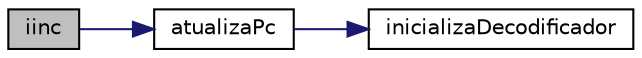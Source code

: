 digraph "iinc"
{
 // INTERACTIVE_SVG=YES
  edge [fontname="Helvetica",fontsize="10",labelfontname="Helvetica",labelfontsize="10"];
  node [fontname="Helvetica",fontsize="10",shape=record];
  rankdir="LR";
  Node1578 [label="iinc",height=0.2,width=0.4,color="black", fillcolor="grey75", style="filled", fontcolor="black"];
  Node1578 -> Node1579 [color="midnightblue",fontsize="10",style="solid"];
  Node1579 [label="atualizaPc",height=0.2,width=0.4,color="black", fillcolor="white", style="filled",URL="$instrucao_8c.html#abcf4bbde1212f9bb0f2ee7a6ba5aec08"];
  Node1579 -> Node1580 [color="midnightblue",fontsize="10",style="solid"];
  Node1580 [label="inicializaDecodificador",height=0.2,width=0.4,color="black", fillcolor="white", style="filled",URL="$decodificador_8c.html#ac4ac4bcce3fed96b1a2657ceafda40bc"];
}
